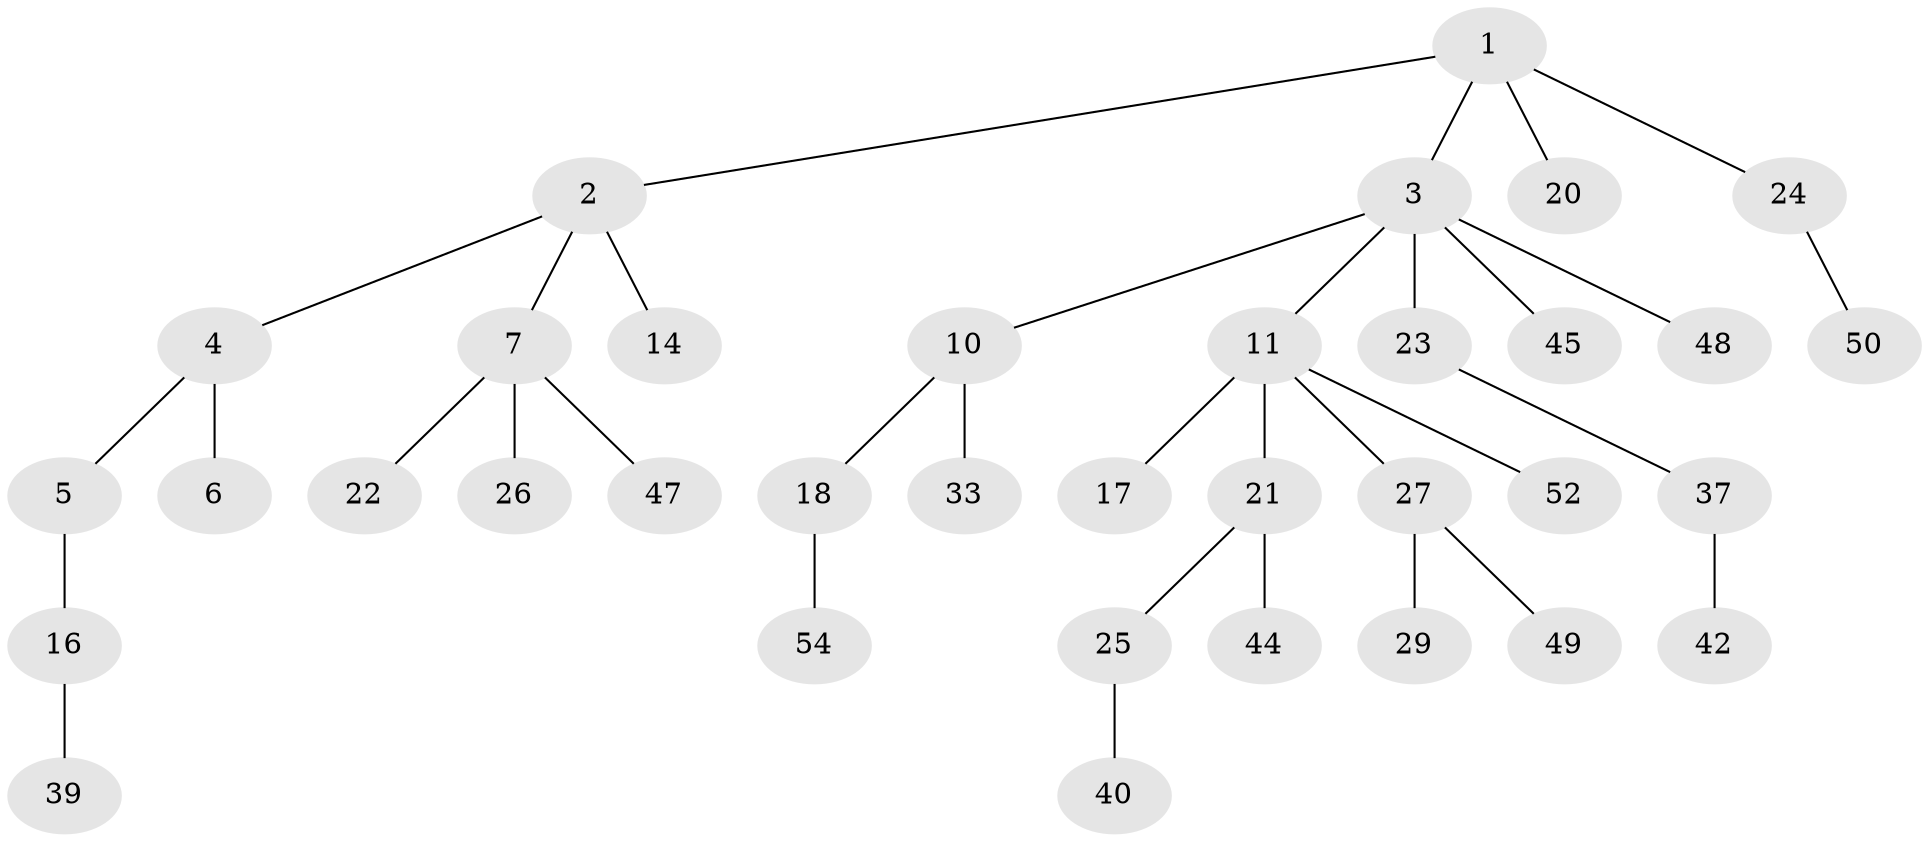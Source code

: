 // Generated by graph-tools (version 1.1) at 2025/52/02/27/25 19:52:09]
// undirected, 35 vertices, 34 edges
graph export_dot {
graph [start="1"]
  node [color=gray90,style=filled];
  1 [super="+32"];
  2 [super="+8"];
  3 [super="+41"];
  4 [super="+28"];
  5 [super="+9"];
  6 [super="+13"];
  7 [super="+15"];
  10 [super="+12"];
  11 [super="+19"];
  14;
  16 [super="+31"];
  17 [super="+53"];
  18 [super="+34"];
  20 [super="+56"];
  21;
  22;
  23 [super="+36"];
  24 [super="+35"];
  25 [super="+30"];
  26 [super="+38"];
  27 [super="+51"];
  29 [super="+43"];
  33;
  37 [super="+46"];
  39;
  40;
  42 [super="+55"];
  44;
  45;
  47;
  48;
  49;
  50;
  52;
  54;
  1 -- 2;
  1 -- 3;
  1 -- 20;
  1 -- 24;
  2 -- 4;
  2 -- 7;
  2 -- 14;
  3 -- 10;
  3 -- 11;
  3 -- 23;
  3 -- 48;
  3 -- 45;
  4 -- 5;
  4 -- 6;
  5 -- 16;
  7 -- 22;
  7 -- 26;
  7 -- 47;
  10 -- 33;
  10 -- 18;
  11 -- 17;
  11 -- 21;
  11 -- 52;
  11 -- 27;
  16 -- 39;
  18 -- 54;
  21 -- 25;
  21 -- 44;
  23 -- 37;
  24 -- 50;
  25 -- 40;
  27 -- 29;
  27 -- 49;
  37 -- 42;
}
